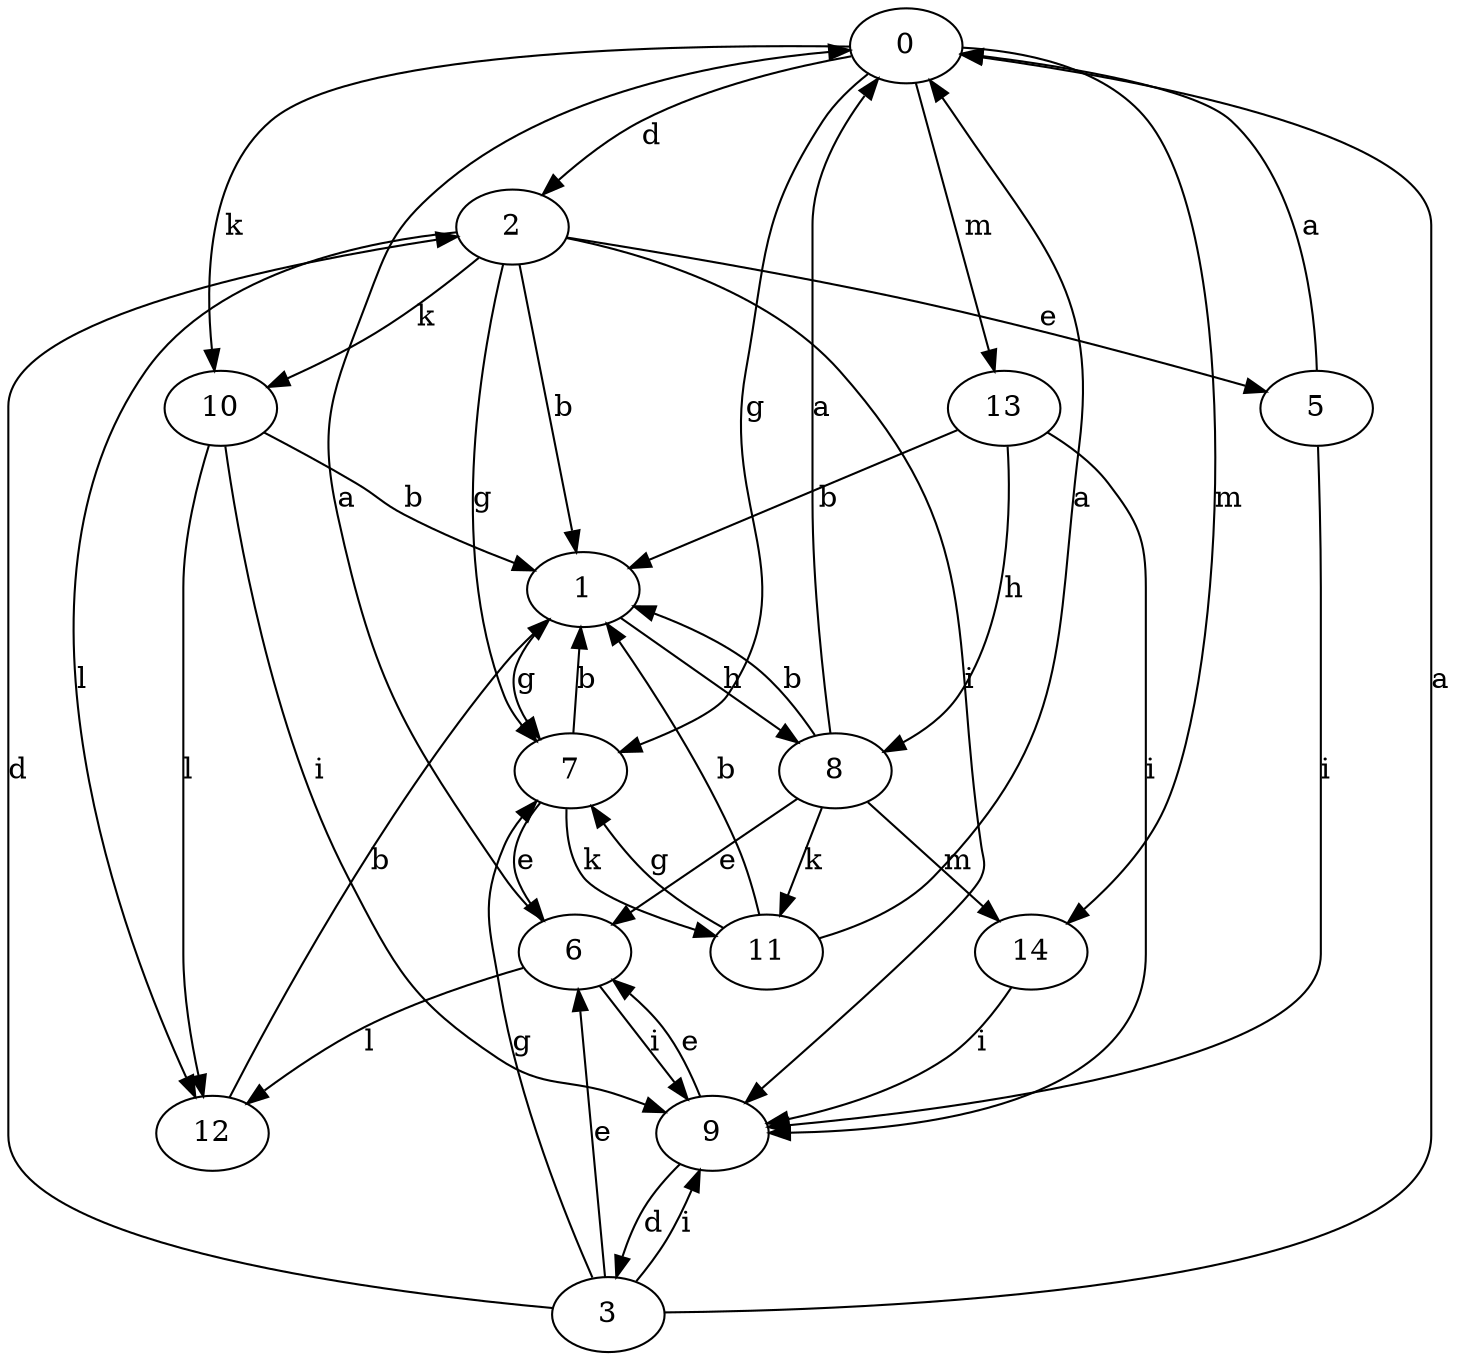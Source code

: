 strict digraph  {
0;
1;
2;
3;
5;
6;
7;
8;
9;
10;
11;
12;
13;
14;
0 -> 2  [label=d];
0 -> 7  [label=g];
0 -> 10  [label=k];
0 -> 13  [label=m];
0 -> 14  [label=m];
1 -> 7  [label=g];
1 -> 8  [label=h];
2 -> 1  [label=b];
2 -> 5  [label=e];
2 -> 7  [label=g];
2 -> 9  [label=i];
2 -> 10  [label=k];
2 -> 12  [label=l];
3 -> 0  [label=a];
3 -> 2  [label=d];
3 -> 6  [label=e];
3 -> 7  [label=g];
3 -> 9  [label=i];
5 -> 0  [label=a];
5 -> 9  [label=i];
6 -> 0  [label=a];
6 -> 9  [label=i];
6 -> 12  [label=l];
7 -> 1  [label=b];
7 -> 6  [label=e];
7 -> 11  [label=k];
8 -> 0  [label=a];
8 -> 1  [label=b];
8 -> 6  [label=e];
8 -> 11  [label=k];
8 -> 14  [label=m];
9 -> 3  [label=d];
9 -> 6  [label=e];
10 -> 1  [label=b];
10 -> 9  [label=i];
10 -> 12  [label=l];
11 -> 0  [label=a];
11 -> 1  [label=b];
11 -> 7  [label=g];
12 -> 1  [label=b];
13 -> 1  [label=b];
13 -> 8  [label=h];
13 -> 9  [label=i];
14 -> 9  [label=i];
}
